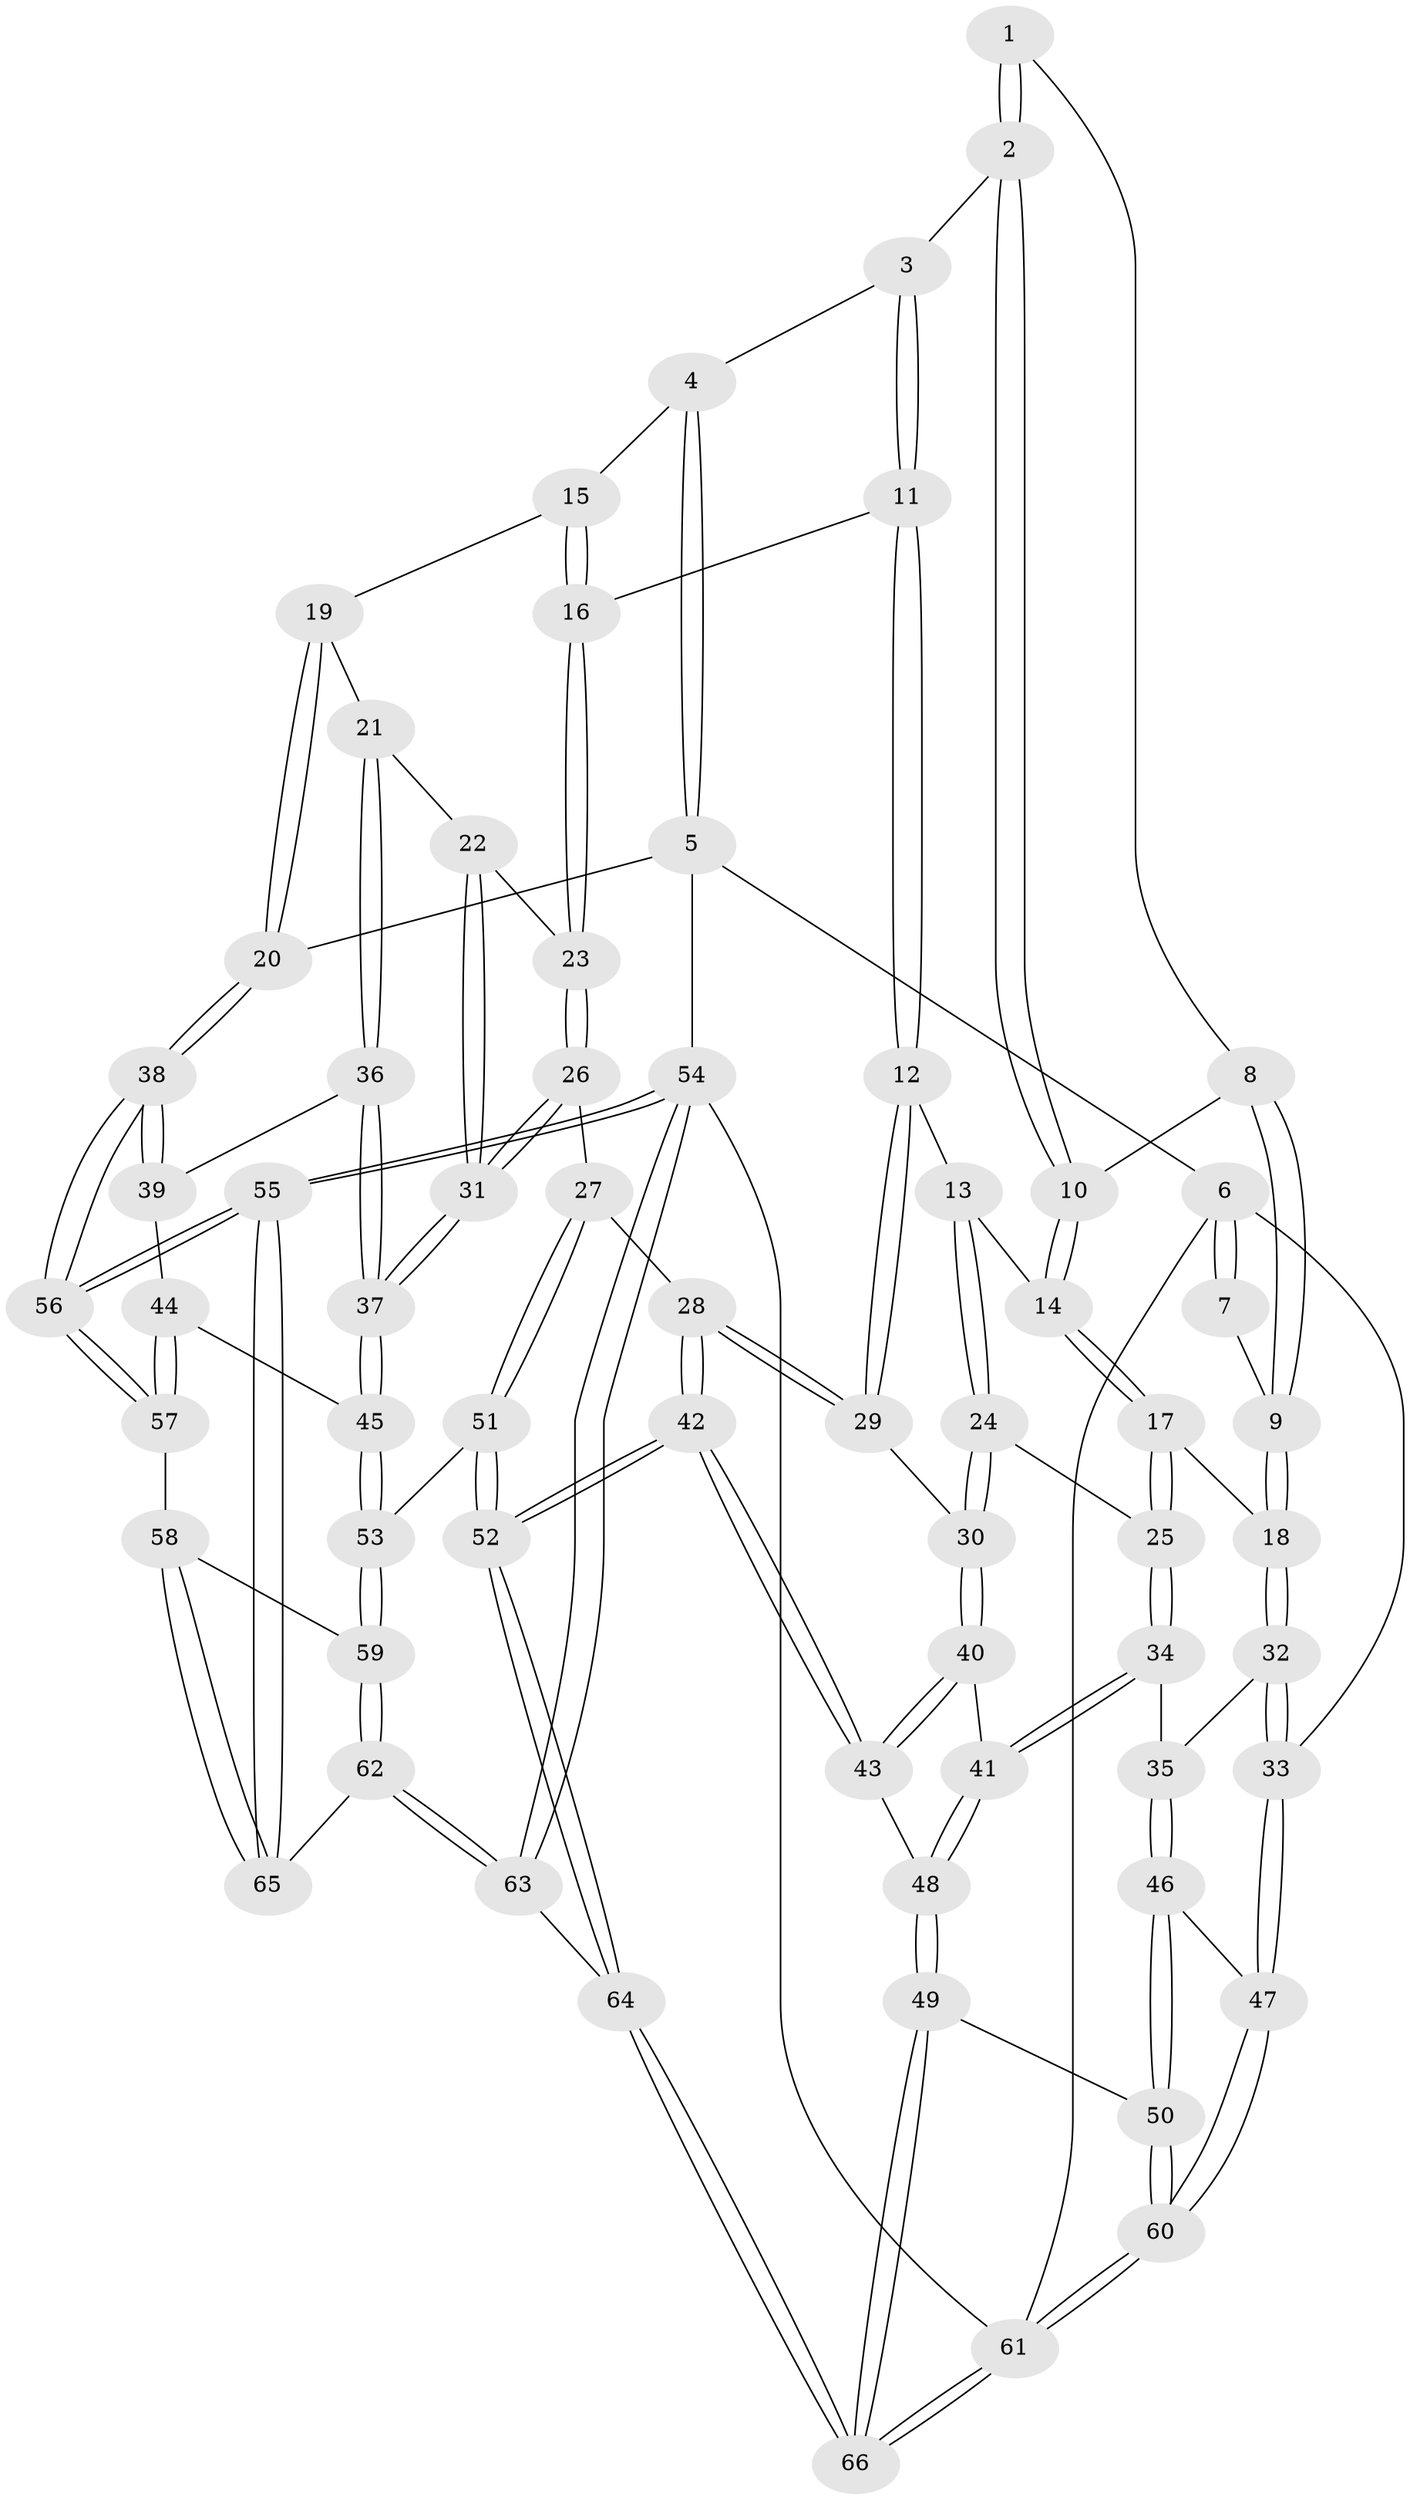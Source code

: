 // Generated by graph-tools (version 1.1) at 2025/51/03/09/25 03:51:10]
// undirected, 66 vertices, 162 edges
graph export_dot {
graph [start="1"]
  node [color=gray90,style=filled];
  1 [pos="+0.24113006962007952+0"];
  2 [pos="+0.5452837143050558+0"];
  3 [pos="+0.5511697778108627+0"];
  4 [pos="+0.7372133117370897+0"];
  5 [pos="+1+0"];
  6 [pos="+0+0"];
  7 [pos="+0+0"];
  8 [pos="+0.24171020763927978+0.17728731366723371"];
  9 [pos="+0.14736272067726333+0.3096949231810737"];
  10 [pos="+0.34978405208209895+0.2279334851192784"];
  11 [pos="+0.6227160366266205+0.21687571837754072"];
  12 [pos="+0.5771394957777939+0.2754776785629442"];
  13 [pos="+0.4046038514621031+0.3285835989997972"];
  14 [pos="+0.3283752856765028+0.30137272606320953"];
  15 [pos="+0.888845119204144+0.21698272858871331"];
  16 [pos="+0.646849465725625+0.23420097082884328"];
  17 [pos="+0.3128716839421263+0.31200355397386464"];
  18 [pos="+0.1473009774719705+0.31068808200924103"];
  19 [pos="+0.9657921657810439+0.24379358451199054"];
  20 [pos="+1+0.18818143050409133"];
  21 [pos="+0.8459369026196187+0.38012939458842376"];
  22 [pos="+0.7020217666801214+0.32070435471556513"];
  23 [pos="+0.7018280716036666+0.3205778889355168"];
  24 [pos="+0.4334620481183941+0.4454326232493903"];
  25 [pos="+0.3273205072861121+0.43141471293685973"];
  26 [pos="+0.6506227251914101+0.5391467334739348"];
  27 [pos="+0.6445951218042563+0.541754401216203"];
  28 [pos="+0.6266992157988318+0.5405195527191887"];
  29 [pos="+0.5134016162545202+0.4728652566417762"];
  30 [pos="+0.48347001172149123+0.48197362687183454"];
  31 [pos="+0.7928509535619267+0.5474668622319234"];
  32 [pos="+0.0631498609395183+0.4095281163197654"];
  33 [pos="+0+0.4007147720019193"];
  34 [pos="+0.25309016399200523+0.5174973602933874"];
  35 [pos="+0.13001118555303953+0.48721005687149077"];
  36 [pos="+0.8754597473771958+0.4903620634770608"];
  37 [pos="+0.7938541261124223+0.5477352656701281"];
  38 [pos="+1+0.4866067700922878"];
  39 [pos="+0.8983392546561375+0.4942684627794758"];
  40 [pos="+0.45663348274392906+0.5217631180602311"];
  41 [pos="+0.2872154084727324+0.5560107596304513"];
  42 [pos="+0.4514684958884859+0.7752897320211831"];
  43 [pos="+0.4479637793887178+0.7731409227458971"];
  44 [pos="+0.9291644259533798+0.6603513164177542"];
  45 [pos="+0.8021563262810703+0.5974345273994408"];
  46 [pos="+0.11435657761079526+0.6471723442772555"];
  47 [pos="+0+0.588521761421292"];
  48 [pos="+0.32963235093306437+0.7495583337220619"];
  49 [pos="+0.17233943292066659+0.8085926756227312"];
  50 [pos="+0.13151794067380873+0.7795771617280985"];
  51 [pos="+0.6845895037826136+0.7950536545194631"];
  52 [pos="+0.5279360156867337+0.8579263771609725"];
  53 [pos="+0.766761221420202+0.792780609148484"];
  54 [pos="+1+1"];
  55 [pos="+1+1"];
  56 [pos="+1+0.6624769798621092"];
  57 [pos="+0.9737567991886377+0.7089575163846439"];
  58 [pos="+0.8292167145642084+0.8121183374076824"];
  59 [pos="+0.7892249620588737+0.8042111931804434"];
  60 [pos="+0+0.7738689060229229"];
  61 [pos="+0+1"];
  62 [pos="+0.7594665664841195+1"];
  63 [pos="+0.6889413734716618+1"];
  64 [pos="+0.509511686925547+1"];
  65 [pos="+0.9153854736482341+0.9169848548700744"];
  66 [pos="+0.1464467998175974+1"];
  1 -- 2;
  1 -- 2;
  1 -- 8;
  2 -- 3;
  2 -- 10;
  2 -- 10;
  3 -- 4;
  3 -- 11;
  3 -- 11;
  4 -- 5;
  4 -- 5;
  4 -- 15;
  5 -- 6;
  5 -- 20;
  5 -- 54;
  6 -- 7;
  6 -- 7;
  6 -- 33;
  6 -- 61;
  7 -- 9;
  8 -- 9;
  8 -- 9;
  8 -- 10;
  9 -- 18;
  9 -- 18;
  10 -- 14;
  10 -- 14;
  11 -- 12;
  11 -- 12;
  11 -- 16;
  12 -- 13;
  12 -- 29;
  12 -- 29;
  13 -- 14;
  13 -- 24;
  13 -- 24;
  14 -- 17;
  14 -- 17;
  15 -- 16;
  15 -- 16;
  15 -- 19;
  16 -- 23;
  16 -- 23;
  17 -- 18;
  17 -- 25;
  17 -- 25;
  18 -- 32;
  18 -- 32;
  19 -- 20;
  19 -- 20;
  19 -- 21;
  20 -- 38;
  20 -- 38;
  21 -- 22;
  21 -- 36;
  21 -- 36;
  22 -- 23;
  22 -- 31;
  22 -- 31;
  23 -- 26;
  23 -- 26;
  24 -- 25;
  24 -- 30;
  24 -- 30;
  25 -- 34;
  25 -- 34;
  26 -- 27;
  26 -- 31;
  26 -- 31;
  27 -- 28;
  27 -- 51;
  27 -- 51;
  28 -- 29;
  28 -- 29;
  28 -- 42;
  28 -- 42;
  29 -- 30;
  30 -- 40;
  30 -- 40;
  31 -- 37;
  31 -- 37;
  32 -- 33;
  32 -- 33;
  32 -- 35;
  33 -- 47;
  33 -- 47;
  34 -- 35;
  34 -- 41;
  34 -- 41;
  35 -- 46;
  35 -- 46;
  36 -- 37;
  36 -- 37;
  36 -- 39;
  37 -- 45;
  37 -- 45;
  38 -- 39;
  38 -- 39;
  38 -- 56;
  38 -- 56;
  39 -- 44;
  40 -- 41;
  40 -- 43;
  40 -- 43;
  41 -- 48;
  41 -- 48;
  42 -- 43;
  42 -- 43;
  42 -- 52;
  42 -- 52;
  43 -- 48;
  44 -- 45;
  44 -- 57;
  44 -- 57;
  45 -- 53;
  45 -- 53;
  46 -- 47;
  46 -- 50;
  46 -- 50;
  47 -- 60;
  47 -- 60;
  48 -- 49;
  48 -- 49;
  49 -- 50;
  49 -- 66;
  49 -- 66;
  50 -- 60;
  50 -- 60;
  51 -- 52;
  51 -- 52;
  51 -- 53;
  52 -- 64;
  52 -- 64;
  53 -- 59;
  53 -- 59;
  54 -- 55;
  54 -- 55;
  54 -- 63;
  54 -- 63;
  54 -- 61;
  55 -- 56;
  55 -- 56;
  55 -- 65;
  55 -- 65;
  56 -- 57;
  56 -- 57;
  57 -- 58;
  58 -- 59;
  58 -- 65;
  58 -- 65;
  59 -- 62;
  59 -- 62;
  60 -- 61;
  60 -- 61;
  61 -- 66;
  61 -- 66;
  62 -- 63;
  62 -- 63;
  62 -- 65;
  63 -- 64;
  64 -- 66;
  64 -- 66;
}
